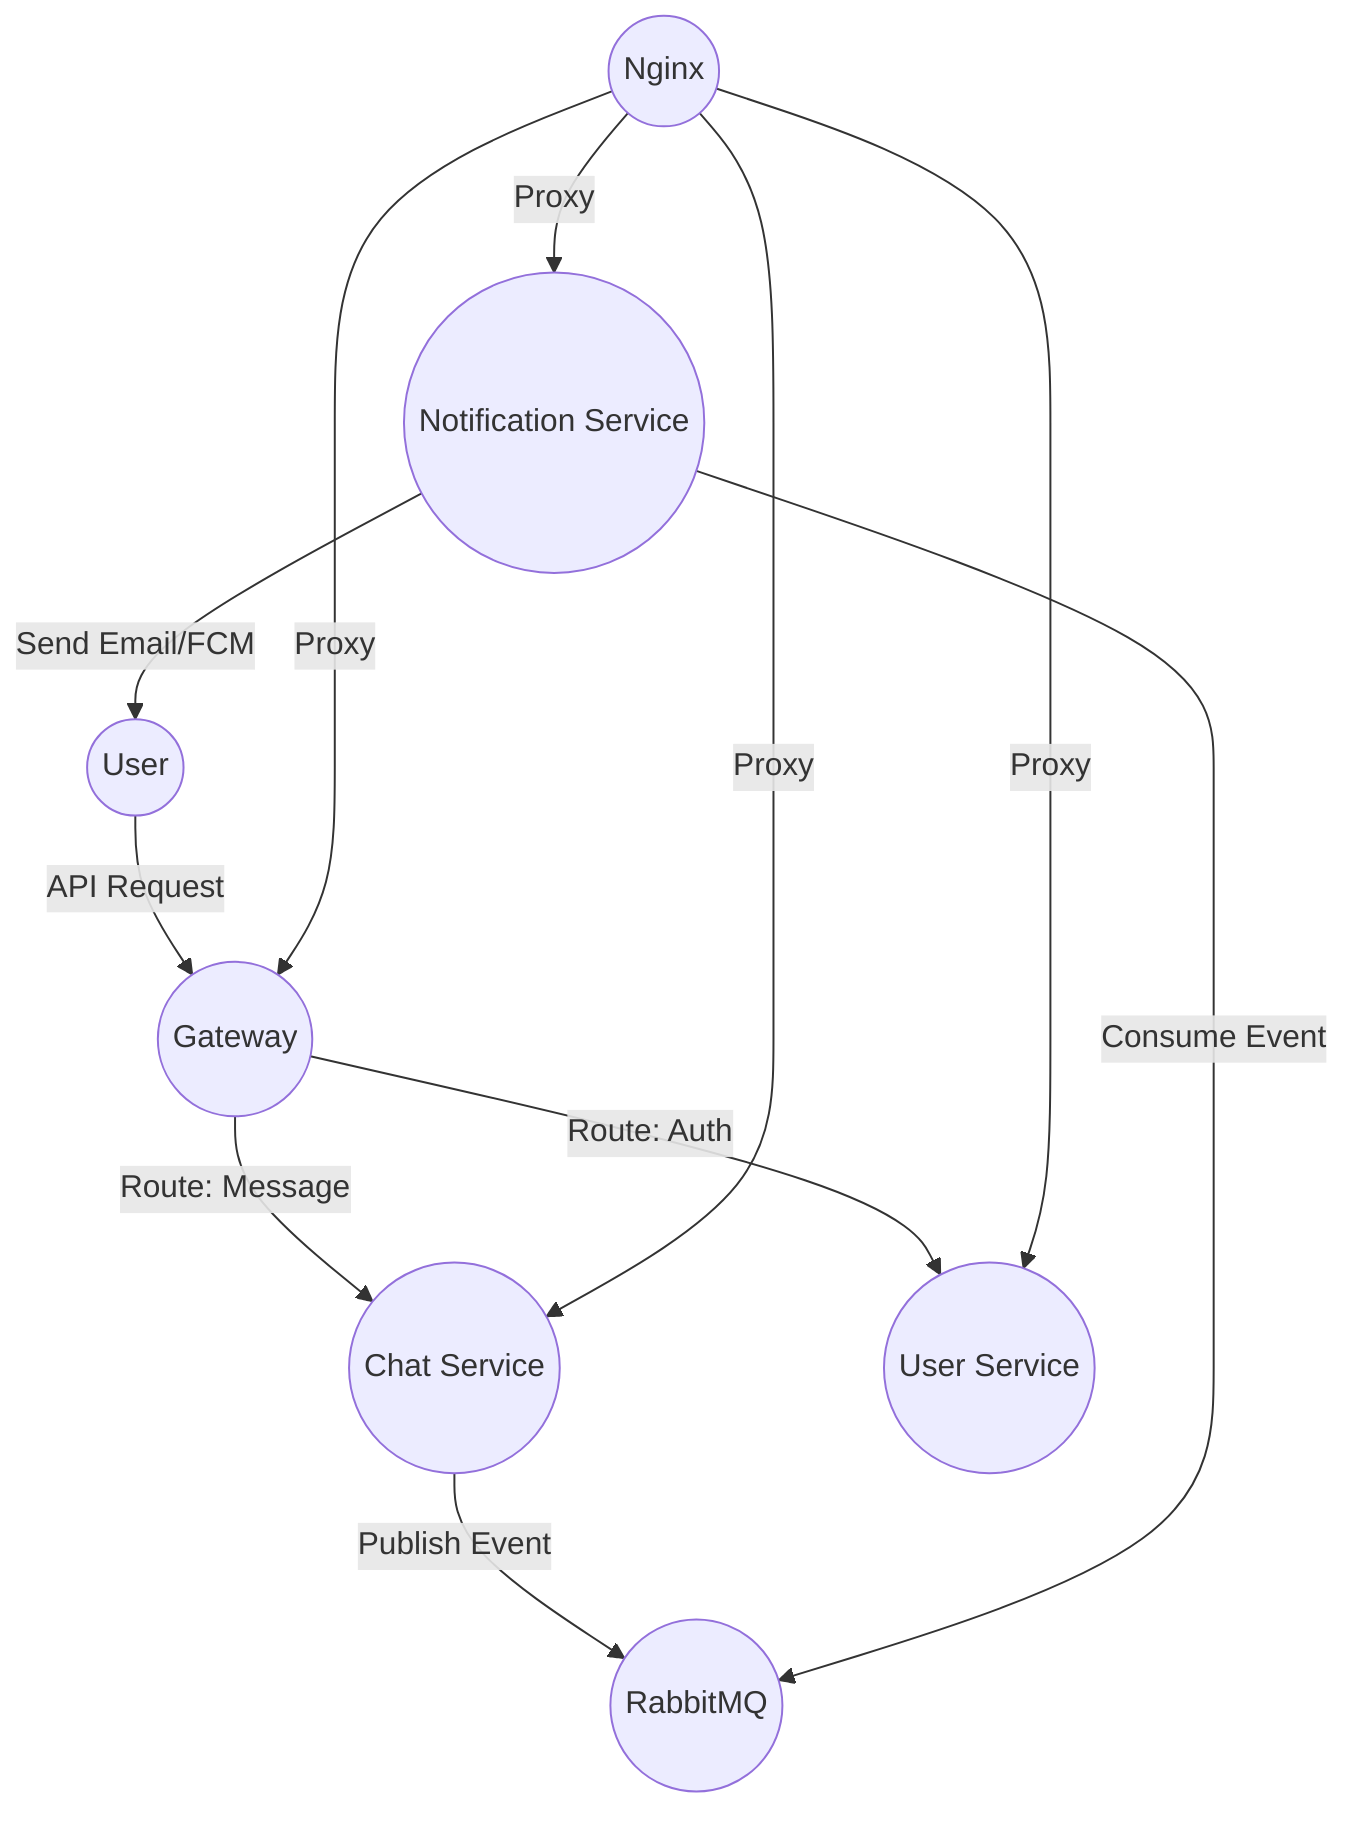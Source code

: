 graph TD
    User((User))
    Gateway((Gateway))
    ChatService((Chat Service))
    UserService((User Service))
    RabbitMQ((RabbitMQ))
    NotificationService((Notification Service))
    Nginx((Nginx))

    User-->|API Request|Gateway
    Gateway-->|Route: Auth|UserService
    Gateway-->|Route: Message|ChatService
    ChatService-->|Publish Event|RabbitMQ
    NotificationService-->|Consume Event|RabbitMQ
    NotificationService-->|Send Email/FCM|User
    Nginx-->|Proxy|Gateway
    Nginx-->|Proxy|ChatService
    Nginx-->|Proxy|UserService
    Nginx-->|Proxy|NotificationService